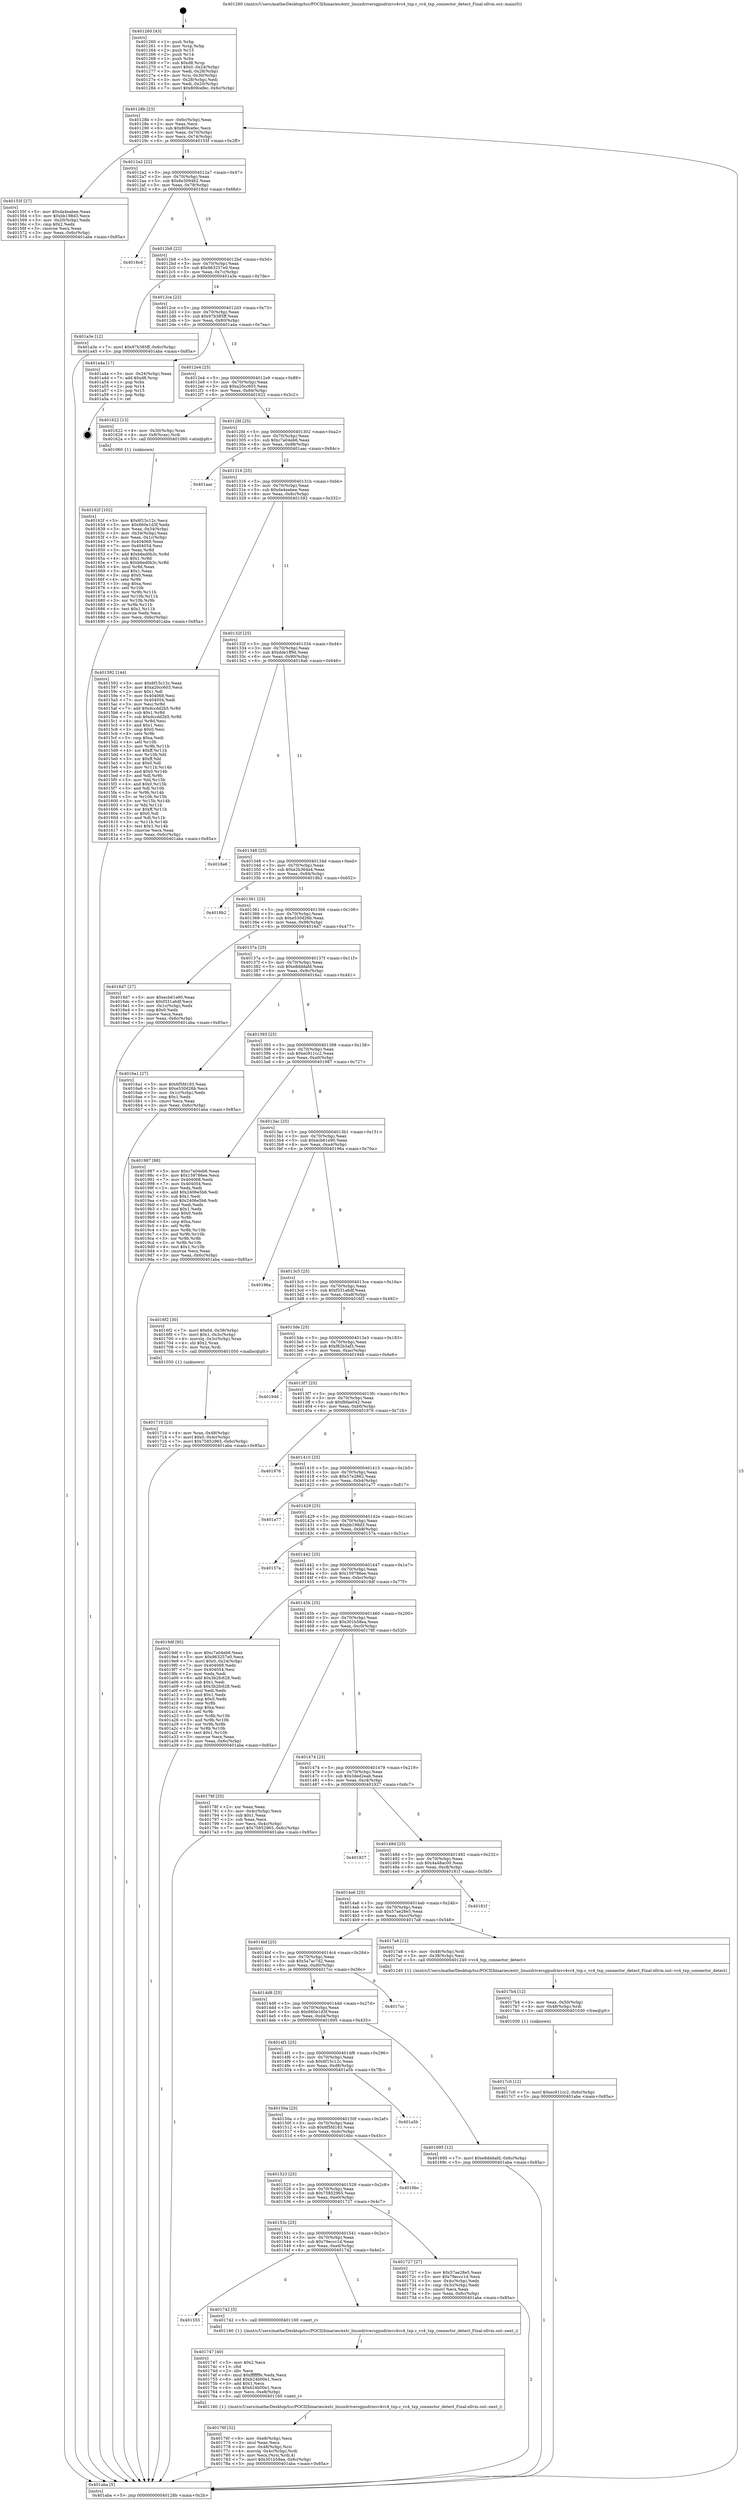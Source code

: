 digraph "0x401260" {
  label = "0x401260 (/mnt/c/Users/mathe/Desktop/tcc/POCII/binaries/extr_linuxdriversgpudrmvc4vc4_txp.c_vc4_txp_connector_detect_Final-ollvm.out::main(0))"
  labelloc = "t"
  node[shape=record]

  Entry [label="",width=0.3,height=0.3,shape=circle,fillcolor=black,style=filled]
  "0x40128b" [label="{
     0x40128b [23]\l
     | [instrs]\l
     &nbsp;&nbsp;0x40128b \<+3\>: mov -0x6c(%rbp),%eax\l
     &nbsp;&nbsp;0x40128e \<+2\>: mov %eax,%ecx\l
     &nbsp;&nbsp;0x401290 \<+6\>: sub $0x809cefec,%ecx\l
     &nbsp;&nbsp;0x401296 \<+3\>: mov %eax,-0x70(%rbp)\l
     &nbsp;&nbsp;0x401299 \<+3\>: mov %ecx,-0x74(%rbp)\l
     &nbsp;&nbsp;0x40129c \<+6\>: je 000000000040155f \<main+0x2ff\>\l
  }"]
  "0x40155f" [label="{
     0x40155f [27]\l
     | [instrs]\l
     &nbsp;&nbsp;0x40155f \<+5\>: mov $0xda4eabee,%eax\l
     &nbsp;&nbsp;0x401564 \<+5\>: mov $0xbb198d3,%ecx\l
     &nbsp;&nbsp;0x401569 \<+3\>: mov -0x20(%rbp),%edx\l
     &nbsp;&nbsp;0x40156c \<+3\>: cmp $0x2,%edx\l
     &nbsp;&nbsp;0x40156f \<+3\>: cmovne %ecx,%eax\l
     &nbsp;&nbsp;0x401572 \<+3\>: mov %eax,-0x6c(%rbp)\l
     &nbsp;&nbsp;0x401575 \<+5\>: jmp 0000000000401aba \<main+0x85a\>\l
  }"]
  "0x4012a2" [label="{
     0x4012a2 [22]\l
     | [instrs]\l
     &nbsp;&nbsp;0x4012a2 \<+5\>: jmp 00000000004012a7 \<main+0x47\>\l
     &nbsp;&nbsp;0x4012a7 \<+3\>: mov -0x70(%rbp),%eax\l
     &nbsp;&nbsp;0x4012aa \<+5\>: sub $0x8e309462,%eax\l
     &nbsp;&nbsp;0x4012af \<+3\>: mov %eax,-0x78(%rbp)\l
     &nbsp;&nbsp;0x4012b2 \<+6\>: je 00000000004018cd \<main+0x66d\>\l
  }"]
  "0x401aba" [label="{
     0x401aba [5]\l
     | [instrs]\l
     &nbsp;&nbsp;0x401aba \<+5\>: jmp 000000000040128b \<main+0x2b\>\l
  }"]
  "0x401260" [label="{
     0x401260 [43]\l
     | [instrs]\l
     &nbsp;&nbsp;0x401260 \<+1\>: push %rbp\l
     &nbsp;&nbsp;0x401261 \<+3\>: mov %rsp,%rbp\l
     &nbsp;&nbsp;0x401264 \<+2\>: push %r15\l
     &nbsp;&nbsp;0x401266 \<+2\>: push %r14\l
     &nbsp;&nbsp;0x401268 \<+1\>: push %rbx\l
     &nbsp;&nbsp;0x401269 \<+7\>: sub $0xd8,%rsp\l
     &nbsp;&nbsp;0x401270 \<+7\>: movl $0x0,-0x24(%rbp)\l
     &nbsp;&nbsp;0x401277 \<+3\>: mov %edi,-0x28(%rbp)\l
     &nbsp;&nbsp;0x40127a \<+4\>: mov %rsi,-0x30(%rbp)\l
     &nbsp;&nbsp;0x40127e \<+3\>: mov -0x28(%rbp),%edi\l
     &nbsp;&nbsp;0x401281 \<+3\>: mov %edi,-0x20(%rbp)\l
     &nbsp;&nbsp;0x401284 \<+7\>: movl $0x809cefec,-0x6c(%rbp)\l
  }"]
  Exit [label="",width=0.3,height=0.3,shape=circle,fillcolor=black,style=filled,peripheries=2]
  "0x4018cd" [label="{
     0x4018cd\l
  }", style=dashed]
  "0x4012b8" [label="{
     0x4012b8 [22]\l
     | [instrs]\l
     &nbsp;&nbsp;0x4012b8 \<+5\>: jmp 00000000004012bd \<main+0x5d\>\l
     &nbsp;&nbsp;0x4012bd \<+3\>: mov -0x70(%rbp),%eax\l
     &nbsp;&nbsp;0x4012c0 \<+5\>: sub $0x963257e0,%eax\l
     &nbsp;&nbsp;0x4012c5 \<+3\>: mov %eax,-0x7c(%rbp)\l
     &nbsp;&nbsp;0x4012c8 \<+6\>: je 0000000000401a3e \<main+0x7de\>\l
  }"]
  "0x4017c0" [label="{
     0x4017c0 [12]\l
     | [instrs]\l
     &nbsp;&nbsp;0x4017c0 \<+7\>: movl $0xec911cc2,-0x6c(%rbp)\l
     &nbsp;&nbsp;0x4017c7 \<+5\>: jmp 0000000000401aba \<main+0x85a\>\l
  }"]
  "0x401a3e" [label="{
     0x401a3e [12]\l
     | [instrs]\l
     &nbsp;&nbsp;0x401a3e \<+7\>: movl $0x97b385ff,-0x6c(%rbp)\l
     &nbsp;&nbsp;0x401a45 \<+5\>: jmp 0000000000401aba \<main+0x85a\>\l
  }"]
  "0x4012ce" [label="{
     0x4012ce [22]\l
     | [instrs]\l
     &nbsp;&nbsp;0x4012ce \<+5\>: jmp 00000000004012d3 \<main+0x73\>\l
     &nbsp;&nbsp;0x4012d3 \<+3\>: mov -0x70(%rbp),%eax\l
     &nbsp;&nbsp;0x4012d6 \<+5\>: sub $0x97b385ff,%eax\l
     &nbsp;&nbsp;0x4012db \<+3\>: mov %eax,-0x80(%rbp)\l
     &nbsp;&nbsp;0x4012de \<+6\>: je 0000000000401a4a \<main+0x7ea\>\l
  }"]
  "0x4017b4" [label="{
     0x4017b4 [12]\l
     | [instrs]\l
     &nbsp;&nbsp;0x4017b4 \<+3\>: mov %eax,-0x50(%rbp)\l
     &nbsp;&nbsp;0x4017b7 \<+4\>: mov -0x48(%rbp),%rdi\l
     &nbsp;&nbsp;0x4017bb \<+5\>: call 0000000000401030 \<free@plt\>\l
     | [calls]\l
     &nbsp;&nbsp;0x401030 \{1\} (unknown)\l
  }"]
  "0x401a4a" [label="{
     0x401a4a [17]\l
     | [instrs]\l
     &nbsp;&nbsp;0x401a4a \<+3\>: mov -0x24(%rbp),%eax\l
     &nbsp;&nbsp;0x401a4d \<+7\>: add $0xd8,%rsp\l
     &nbsp;&nbsp;0x401a54 \<+1\>: pop %rbx\l
     &nbsp;&nbsp;0x401a55 \<+2\>: pop %r14\l
     &nbsp;&nbsp;0x401a57 \<+2\>: pop %r15\l
     &nbsp;&nbsp;0x401a59 \<+1\>: pop %rbp\l
     &nbsp;&nbsp;0x401a5a \<+1\>: ret\l
  }"]
  "0x4012e4" [label="{
     0x4012e4 [25]\l
     | [instrs]\l
     &nbsp;&nbsp;0x4012e4 \<+5\>: jmp 00000000004012e9 \<main+0x89\>\l
     &nbsp;&nbsp;0x4012e9 \<+3\>: mov -0x70(%rbp),%eax\l
     &nbsp;&nbsp;0x4012ec \<+5\>: sub $0xa20cc603,%eax\l
     &nbsp;&nbsp;0x4012f1 \<+6\>: mov %eax,-0x84(%rbp)\l
     &nbsp;&nbsp;0x4012f7 \<+6\>: je 0000000000401622 \<main+0x3c2\>\l
  }"]
  "0x40176f" [label="{
     0x40176f [32]\l
     | [instrs]\l
     &nbsp;&nbsp;0x40176f \<+6\>: mov -0xe8(%rbp),%ecx\l
     &nbsp;&nbsp;0x401775 \<+3\>: imul %eax,%ecx\l
     &nbsp;&nbsp;0x401778 \<+4\>: mov -0x48(%rbp),%rsi\l
     &nbsp;&nbsp;0x40177c \<+4\>: movslq -0x4c(%rbp),%rdi\l
     &nbsp;&nbsp;0x401780 \<+3\>: mov %ecx,(%rsi,%rdi,4)\l
     &nbsp;&nbsp;0x401783 \<+7\>: movl $0x301b58ea,-0x6c(%rbp)\l
     &nbsp;&nbsp;0x40178a \<+5\>: jmp 0000000000401aba \<main+0x85a\>\l
  }"]
  "0x401622" [label="{
     0x401622 [13]\l
     | [instrs]\l
     &nbsp;&nbsp;0x401622 \<+4\>: mov -0x30(%rbp),%rax\l
     &nbsp;&nbsp;0x401626 \<+4\>: mov 0x8(%rax),%rdi\l
     &nbsp;&nbsp;0x40162a \<+5\>: call 0000000000401060 \<atoi@plt\>\l
     | [calls]\l
     &nbsp;&nbsp;0x401060 \{1\} (unknown)\l
  }"]
  "0x4012fd" [label="{
     0x4012fd [25]\l
     | [instrs]\l
     &nbsp;&nbsp;0x4012fd \<+5\>: jmp 0000000000401302 \<main+0xa2\>\l
     &nbsp;&nbsp;0x401302 \<+3\>: mov -0x70(%rbp),%eax\l
     &nbsp;&nbsp;0x401305 \<+5\>: sub $0xc7a04eb6,%eax\l
     &nbsp;&nbsp;0x40130a \<+6\>: mov %eax,-0x88(%rbp)\l
     &nbsp;&nbsp;0x401310 \<+6\>: je 0000000000401aac \<main+0x84c\>\l
  }"]
  "0x401747" [label="{
     0x401747 [40]\l
     | [instrs]\l
     &nbsp;&nbsp;0x401747 \<+5\>: mov $0x2,%ecx\l
     &nbsp;&nbsp;0x40174c \<+1\>: cltd\l
     &nbsp;&nbsp;0x40174d \<+2\>: idiv %ecx\l
     &nbsp;&nbsp;0x40174f \<+6\>: imul $0xfffffffe,%edx,%ecx\l
     &nbsp;&nbsp;0x401755 \<+6\>: add $0xb24b00e1,%ecx\l
     &nbsp;&nbsp;0x40175b \<+3\>: add $0x1,%ecx\l
     &nbsp;&nbsp;0x40175e \<+6\>: sub $0xb24b00e1,%ecx\l
     &nbsp;&nbsp;0x401764 \<+6\>: mov %ecx,-0xe8(%rbp)\l
     &nbsp;&nbsp;0x40176a \<+5\>: call 0000000000401160 \<next_i\>\l
     | [calls]\l
     &nbsp;&nbsp;0x401160 \{1\} (/mnt/c/Users/mathe/Desktop/tcc/POCII/binaries/extr_linuxdriversgpudrmvc4vc4_txp.c_vc4_txp_connector_detect_Final-ollvm.out::next_i)\l
  }"]
  "0x401aac" [label="{
     0x401aac\l
  }", style=dashed]
  "0x401316" [label="{
     0x401316 [25]\l
     | [instrs]\l
     &nbsp;&nbsp;0x401316 \<+5\>: jmp 000000000040131b \<main+0xbb\>\l
     &nbsp;&nbsp;0x40131b \<+3\>: mov -0x70(%rbp),%eax\l
     &nbsp;&nbsp;0x40131e \<+5\>: sub $0xda4eabee,%eax\l
     &nbsp;&nbsp;0x401323 \<+6\>: mov %eax,-0x8c(%rbp)\l
     &nbsp;&nbsp;0x401329 \<+6\>: je 0000000000401592 \<main+0x332\>\l
  }"]
  "0x401555" [label="{
     0x401555\l
  }", style=dashed]
  "0x401592" [label="{
     0x401592 [144]\l
     | [instrs]\l
     &nbsp;&nbsp;0x401592 \<+5\>: mov $0x6f15c12c,%eax\l
     &nbsp;&nbsp;0x401597 \<+5\>: mov $0xa20cc603,%ecx\l
     &nbsp;&nbsp;0x40159c \<+2\>: mov $0x1,%dl\l
     &nbsp;&nbsp;0x40159e \<+7\>: mov 0x404068,%esi\l
     &nbsp;&nbsp;0x4015a5 \<+7\>: mov 0x404054,%edi\l
     &nbsp;&nbsp;0x4015ac \<+3\>: mov %esi,%r8d\l
     &nbsp;&nbsp;0x4015af \<+7\>: add $0xdccdd2b5,%r8d\l
     &nbsp;&nbsp;0x4015b6 \<+4\>: sub $0x1,%r8d\l
     &nbsp;&nbsp;0x4015ba \<+7\>: sub $0xdccdd2b5,%r8d\l
     &nbsp;&nbsp;0x4015c1 \<+4\>: imul %r8d,%esi\l
     &nbsp;&nbsp;0x4015c5 \<+3\>: and $0x1,%esi\l
     &nbsp;&nbsp;0x4015c8 \<+3\>: cmp $0x0,%esi\l
     &nbsp;&nbsp;0x4015cb \<+4\>: sete %r9b\l
     &nbsp;&nbsp;0x4015cf \<+3\>: cmp $0xa,%edi\l
     &nbsp;&nbsp;0x4015d2 \<+4\>: setl %r10b\l
     &nbsp;&nbsp;0x4015d6 \<+3\>: mov %r9b,%r11b\l
     &nbsp;&nbsp;0x4015d9 \<+4\>: xor $0xff,%r11b\l
     &nbsp;&nbsp;0x4015dd \<+3\>: mov %r10b,%bl\l
     &nbsp;&nbsp;0x4015e0 \<+3\>: xor $0xff,%bl\l
     &nbsp;&nbsp;0x4015e3 \<+3\>: xor $0x0,%dl\l
     &nbsp;&nbsp;0x4015e6 \<+3\>: mov %r11b,%r14b\l
     &nbsp;&nbsp;0x4015e9 \<+4\>: and $0x0,%r14b\l
     &nbsp;&nbsp;0x4015ed \<+3\>: and %dl,%r9b\l
     &nbsp;&nbsp;0x4015f0 \<+3\>: mov %bl,%r15b\l
     &nbsp;&nbsp;0x4015f3 \<+4\>: and $0x0,%r15b\l
     &nbsp;&nbsp;0x4015f7 \<+3\>: and %dl,%r10b\l
     &nbsp;&nbsp;0x4015fa \<+3\>: or %r9b,%r14b\l
     &nbsp;&nbsp;0x4015fd \<+3\>: or %r10b,%r15b\l
     &nbsp;&nbsp;0x401600 \<+3\>: xor %r15b,%r14b\l
     &nbsp;&nbsp;0x401603 \<+3\>: or %bl,%r11b\l
     &nbsp;&nbsp;0x401606 \<+4\>: xor $0xff,%r11b\l
     &nbsp;&nbsp;0x40160a \<+3\>: or $0x0,%dl\l
     &nbsp;&nbsp;0x40160d \<+3\>: and %dl,%r11b\l
     &nbsp;&nbsp;0x401610 \<+3\>: or %r11b,%r14b\l
     &nbsp;&nbsp;0x401613 \<+4\>: test $0x1,%r14b\l
     &nbsp;&nbsp;0x401617 \<+3\>: cmovne %ecx,%eax\l
     &nbsp;&nbsp;0x40161a \<+3\>: mov %eax,-0x6c(%rbp)\l
     &nbsp;&nbsp;0x40161d \<+5\>: jmp 0000000000401aba \<main+0x85a\>\l
  }"]
  "0x40132f" [label="{
     0x40132f [25]\l
     | [instrs]\l
     &nbsp;&nbsp;0x40132f \<+5\>: jmp 0000000000401334 \<main+0xd4\>\l
     &nbsp;&nbsp;0x401334 \<+3\>: mov -0x70(%rbp),%eax\l
     &nbsp;&nbsp;0x401337 \<+5\>: sub $0xdde1ff9d,%eax\l
     &nbsp;&nbsp;0x40133c \<+6\>: mov %eax,-0x90(%rbp)\l
     &nbsp;&nbsp;0x401342 \<+6\>: je 00000000004018a6 \<main+0x646\>\l
  }"]
  "0x40162f" [label="{
     0x40162f [102]\l
     | [instrs]\l
     &nbsp;&nbsp;0x40162f \<+5\>: mov $0x6f15c12c,%ecx\l
     &nbsp;&nbsp;0x401634 \<+5\>: mov $0x660e1d3f,%edx\l
     &nbsp;&nbsp;0x401639 \<+3\>: mov %eax,-0x34(%rbp)\l
     &nbsp;&nbsp;0x40163c \<+3\>: mov -0x34(%rbp),%eax\l
     &nbsp;&nbsp;0x40163f \<+3\>: mov %eax,-0x1c(%rbp)\l
     &nbsp;&nbsp;0x401642 \<+7\>: mov 0x404068,%eax\l
     &nbsp;&nbsp;0x401649 \<+7\>: mov 0x404054,%esi\l
     &nbsp;&nbsp;0x401650 \<+3\>: mov %eax,%r8d\l
     &nbsp;&nbsp;0x401653 \<+7\>: add $0xb6ed0b3c,%r8d\l
     &nbsp;&nbsp;0x40165a \<+4\>: sub $0x1,%r8d\l
     &nbsp;&nbsp;0x40165e \<+7\>: sub $0xb6ed0b3c,%r8d\l
     &nbsp;&nbsp;0x401665 \<+4\>: imul %r8d,%eax\l
     &nbsp;&nbsp;0x401669 \<+3\>: and $0x1,%eax\l
     &nbsp;&nbsp;0x40166c \<+3\>: cmp $0x0,%eax\l
     &nbsp;&nbsp;0x40166f \<+4\>: sete %r9b\l
     &nbsp;&nbsp;0x401673 \<+3\>: cmp $0xa,%esi\l
     &nbsp;&nbsp;0x401676 \<+4\>: setl %r10b\l
     &nbsp;&nbsp;0x40167a \<+3\>: mov %r9b,%r11b\l
     &nbsp;&nbsp;0x40167d \<+3\>: and %r10b,%r11b\l
     &nbsp;&nbsp;0x401680 \<+3\>: xor %r10b,%r9b\l
     &nbsp;&nbsp;0x401683 \<+3\>: or %r9b,%r11b\l
     &nbsp;&nbsp;0x401686 \<+4\>: test $0x1,%r11b\l
     &nbsp;&nbsp;0x40168a \<+3\>: cmovne %edx,%ecx\l
     &nbsp;&nbsp;0x40168d \<+3\>: mov %ecx,-0x6c(%rbp)\l
     &nbsp;&nbsp;0x401690 \<+5\>: jmp 0000000000401aba \<main+0x85a\>\l
  }"]
  "0x401742" [label="{
     0x401742 [5]\l
     | [instrs]\l
     &nbsp;&nbsp;0x401742 \<+5\>: call 0000000000401160 \<next_i\>\l
     | [calls]\l
     &nbsp;&nbsp;0x401160 \{1\} (/mnt/c/Users/mathe/Desktop/tcc/POCII/binaries/extr_linuxdriversgpudrmvc4vc4_txp.c_vc4_txp_connector_detect_Final-ollvm.out::next_i)\l
  }"]
  "0x4018a6" [label="{
     0x4018a6\l
  }", style=dashed]
  "0x401348" [label="{
     0x401348 [25]\l
     | [instrs]\l
     &nbsp;&nbsp;0x401348 \<+5\>: jmp 000000000040134d \<main+0xed\>\l
     &nbsp;&nbsp;0x40134d \<+3\>: mov -0x70(%rbp),%eax\l
     &nbsp;&nbsp;0x401350 \<+5\>: sub $0xe2b364a4,%eax\l
     &nbsp;&nbsp;0x401355 \<+6\>: mov %eax,-0x94(%rbp)\l
     &nbsp;&nbsp;0x40135b \<+6\>: je 00000000004018b2 \<main+0x652\>\l
  }"]
  "0x40153c" [label="{
     0x40153c [25]\l
     | [instrs]\l
     &nbsp;&nbsp;0x40153c \<+5\>: jmp 0000000000401541 \<main+0x2e1\>\l
     &nbsp;&nbsp;0x401541 \<+3\>: mov -0x70(%rbp),%eax\l
     &nbsp;&nbsp;0x401544 \<+5\>: sub $0x79eccc1d,%eax\l
     &nbsp;&nbsp;0x401549 \<+6\>: mov %eax,-0xe4(%rbp)\l
     &nbsp;&nbsp;0x40154f \<+6\>: je 0000000000401742 \<main+0x4e2\>\l
  }"]
  "0x4018b2" [label="{
     0x4018b2\l
  }", style=dashed]
  "0x401361" [label="{
     0x401361 [25]\l
     | [instrs]\l
     &nbsp;&nbsp;0x401361 \<+5\>: jmp 0000000000401366 \<main+0x106\>\l
     &nbsp;&nbsp;0x401366 \<+3\>: mov -0x70(%rbp),%eax\l
     &nbsp;&nbsp;0x401369 \<+5\>: sub $0xe530d26b,%eax\l
     &nbsp;&nbsp;0x40136e \<+6\>: mov %eax,-0x98(%rbp)\l
     &nbsp;&nbsp;0x401374 \<+6\>: je 00000000004016d7 \<main+0x477\>\l
  }"]
  "0x401727" [label="{
     0x401727 [27]\l
     | [instrs]\l
     &nbsp;&nbsp;0x401727 \<+5\>: mov $0x57ae28e5,%eax\l
     &nbsp;&nbsp;0x40172c \<+5\>: mov $0x79eccc1d,%ecx\l
     &nbsp;&nbsp;0x401731 \<+3\>: mov -0x4c(%rbp),%edx\l
     &nbsp;&nbsp;0x401734 \<+3\>: cmp -0x3c(%rbp),%edx\l
     &nbsp;&nbsp;0x401737 \<+3\>: cmovl %ecx,%eax\l
     &nbsp;&nbsp;0x40173a \<+3\>: mov %eax,-0x6c(%rbp)\l
     &nbsp;&nbsp;0x40173d \<+5\>: jmp 0000000000401aba \<main+0x85a\>\l
  }"]
  "0x4016d7" [label="{
     0x4016d7 [27]\l
     | [instrs]\l
     &nbsp;&nbsp;0x4016d7 \<+5\>: mov $0xecb61e90,%eax\l
     &nbsp;&nbsp;0x4016dc \<+5\>: mov $0xf331a6df,%ecx\l
     &nbsp;&nbsp;0x4016e1 \<+3\>: mov -0x1c(%rbp),%edx\l
     &nbsp;&nbsp;0x4016e4 \<+3\>: cmp $0x0,%edx\l
     &nbsp;&nbsp;0x4016e7 \<+3\>: cmove %ecx,%eax\l
     &nbsp;&nbsp;0x4016ea \<+3\>: mov %eax,-0x6c(%rbp)\l
     &nbsp;&nbsp;0x4016ed \<+5\>: jmp 0000000000401aba \<main+0x85a\>\l
  }"]
  "0x40137a" [label="{
     0x40137a [25]\l
     | [instrs]\l
     &nbsp;&nbsp;0x40137a \<+5\>: jmp 000000000040137f \<main+0x11f\>\l
     &nbsp;&nbsp;0x40137f \<+3\>: mov -0x70(%rbp),%eax\l
     &nbsp;&nbsp;0x401382 \<+5\>: sub $0xe8dddafd,%eax\l
     &nbsp;&nbsp;0x401387 \<+6\>: mov %eax,-0x9c(%rbp)\l
     &nbsp;&nbsp;0x40138d \<+6\>: je 00000000004016a1 \<main+0x441\>\l
  }"]
  "0x401523" [label="{
     0x401523 [25]\l
     | [instrs]\l
     &nbsp;&nbsp;0x401523 \<+5\>: jmp 0000000000401528 \<main+0x2c8\>\l
     &nbsp;&nbsp;0x401528 \<+3\>: mov -0x70(%rbp),%eax\l
     &nbsp;&nbsp;0x40152b \<+5\>: sub $0x75852965,%eax\l
     &nbsp;&nbsp;0x401530 \<+6\>: mov %eax,-0xe0(%rbp)\l
     &nbsp;&nbsp;0x401536 \<+6\>: je 0000000000401727 \<main+0x4c7\>\l
  }"]
  "0x4016a1" [label="{
     0x4016a1 [27]\l
     | [instrs]\l
     &nbsp;&nbsp;0x4016a1 \<+5\>: mov $0x6f5fd183,%eax\l
     &nbsp;&nbsp;0x4016a6 \<+5\>: mov $0xe530d26b,%ecx\l
     &nbsp;&nbsp;0x4016ab \<+3\>: mov -0x1c(%rbp),%edx\l
     &nbsp;&nbsp;0x4016ae \<+3\>: cmp $0x1,%edx\l
     &nbsp;&nbsp;0x4016b1 \<+3\>: cmovl %ecx,%eax\l
     &nbsp;&nbsp;0x4016b4 \<+3\>: mov %eax,-0x6c(%rbp)\l
     &nbsp;&nbsp;0x4016b7 \<+5\>: jmp 0000000000401aba \<main+0x85a\>\l
  }"]
  "0x401393" [label="{
     0x401393 [25]\l
     | [instrs]\l
     &nbsp;&nbsp;0x401393 \<+5\>: jmp 0000000000401398 \<main+0x138\>\l
     &nbsp;&nbsp;0x401398 \<+3\>: mov -0x70(%rbp),%eax\l
     &nbsp;&nbsp;0x40139b \<+5\>: sub $0xec911cc2,%eax\l
     &nbsp;&nbsp;0x4013a0 \<+6\>: mov %eax,-0xa0(%rbp)\l
     &nbsp;&nbsp;0x4013a6 \<+6\>: je 0000000000401987 \<main+0x727\>\l
  }"]
  "0x4016bc" [label="{
     0x4016bc\l
  }", style=dashed]
  "0x401987" [label="{
     0x401987 [88]\l
     | [instrs]\l
     &nbsp;&nbsp;0x401987 \<+5\>: mov $0xc7a04eb6,%eax\l
     &nbsp;&nbsp;0x40198c \<+5\>: mov $0x159786ee,%ecx\l
     &nbsp;&nbsp;0x401991 \<+7\>: mov 0x404068,%edx\l
     &nbsp;&nbsp;0x401998 \<+7\>: mov 0x404054,%esi\l
     &nbsp;&nbsp;0x40199f \<+2\>: mov %edx,%edi\l
     &nbsp;&nbsp;0x4019a1 \<+6\>: add $0x2406e5b6,%edi\l
     &nbsp;&nbsp;0x4019a7 \<+3\>: sub $0x1,%edi\l
     &nbsp;&nbsp;0x4019aa \<+6\>: sub $0x2406e5b6,%edi\l
     &nbsp;&nbsp;0x4019b0 \<+3\>: imul %edi,%edx\l
     &nbsp;&nbsp;0x4019b3 \<+3\>: and $0x1,%edx\l
     &nbsp;&nbsp;0x4019b6 \<+3\>: cmp $0x0,%edx\l
     &nbsp;&nbsp;0x4019b9 \<+4\>: sete %r8b\l
     &nbsp;&nbsp;0x4019bd \<+3\>: cmp $0xa,%esi\l
     &nbsp;&nbsp;0x4019c0 \<+4\>: setl %r9b\l
     &nbsp;&nbsp;0x4019c4 \<+3\>: mov %r8b,%r10b\l
     &nbsp;&nbsp;0x4019c7 \<+3\>: and %r9b,%r10b\l
     &nbsp;&nbsp;0x4019ca \<+3\>: xor %r9b,%r8b\l
     &nbsp;&nbsp;0x4019cd \<+3\>: or %r8b,%r10b\l
     &nbsp;&nbsp;0x4019d0 \<+4\>: test $0x1,%r10b\l
     &nbsp;&nbsp;0x4019d4 \<+3\>: cmovne %ecx,%eax\l
     &nbsp;&nbsp;0x4019d7 \<+3\>: mov %eax,-0x6c(%rbp)\l
     &nbsp;&nbsp;0x4019da \<+5\>: jmp 0000000000401aba \<main+0x85a\>\l
  }"]
  "0x4013ac" [label="{
     0x4013ac [25]\l
     | [instrs]\l
     &nbsp;&nbsp;0x4013ac \<+5\>: jmp 00000000004013b1 \<main+0x151\>\l
     &nbsp;&nbsp;0x4013b1 \<+3\>: mov -0x70(%rbp),%eax\l
     &nbsp;&nbsp;0x4013b4 \<+5\>: sub $0xecb61e90,%eax\l
     &nbsp;&nbsp;0x4013b9 \<+6\>: mov %eax,-0xa4(%rbp)\l
     &nbsp;&nbsp;0x4013bf \<+6\>: je 000000000040196a \<main+0x70a\>\l
  }"]
  "0x40150a" [label="{
     0x40150a [25]\l
     | [instrs]\l
     &nbsp;&nbsp;0x40150a \<+5\>: jmp 000000000040150f \<main+0x2af\>\l
     &nbsp;&nbsp;0x40150f \<+3\>: mov -0x70(%rbp),%eax\l
     &nbsp;&nbsp;0x401512 \<+5\>: sub $0x6f5fd183,%eax\l
     &nbsp;&nbsp;0x401517 \<+6\>: mov %eax,-0xdc(%rbp)\l
     &nbsp;&nbsp;0x40151d \<+6\>: je 00000000004016bc \<main+0x45c\>\l
  }"]
  "0x40196a" [label="{
     0x40196a\l
  }", style=dashed]
  "0x4013c5" [label="{
     0x4013c5 [25]\l
     | [instrs]\l
     &nbsp;&nbsp;0x4013c5 \<+5\>: jmp 00000000004013ca \<main+0x16a\>\l
     &nbsp;&nbsp;0x4013ca \<+3\>: mov -0x70(%rbp),%eax\l
     &nbsp;&nbsp;0x4013cd \<+5\>: sub $0xf331a6df,%eax\l
     &nbsp;&nbsp;0x4013d2 \<+6\>: mov %eax,-0xa8(%rbp)\l
     &nbsp;&nbsp;0x4013d8 \<+6\>: je 00000000004016f2 \<main+0x492\>\l
  }"]
  "0x401a5b" [label="{
     0x401a5b\l
  }", style=dashed]
  "0x4016f2" [label="{
     0x4016f2 [30]\l
     | [instrs]\l
     &nbsp;&nbsp;0x4016f2 \<+7\>: movl $0x64,-0x38(%rbp)\l
     &nbsp;&nbsp;0x4016f9 \<+7\>: movl $0x1,-0x3c(%rbp)\l
     &nbsp;&nbsp;0x401700 \<+4\>: movslq -0x3c(%rbp),%rax\l
     &nbsp;&nbsp;0x401704 \<+4\>: shl $0x2,%rax\l
     &nbsp;&nbsp;0x401708 \<+3\>: mov %rax,%rdi\l
     &nbsp;&nbsp;0x40170b \<+5\>: call 0000000000401050 \<malloc@plt\>\l
     | [calls]\l
     &nbsp;&nbsp;0x401050 \{1\} (unknown)\l
  }"]
  "0x4013de" [label="{
     0x4013de [25]\l
     | [instrs]\l
     &nbsp;&nbsp;0x4013de \<+5\>: jmp 00000000004013e3 \<main+0x183\>\l
     &nbsp;&nbsp;0x4013e3 \<+3\>: mov -0x70(%rbp),%eax\l
     &nbsp;&nbsp;0x4013e6 \<+5\>: sub $0xf82b3af3,%eax\l
     &nbsp;&nbsp;0x4013eb \<+6\>: mov %eax,-0xac(%rbp)\l
     &nbsp;&nbsp;0x4013f1 \<+6\>: je 0000000000401946 \<main+0x6e6\>\l
  }"]
  "0x401710" [label="{
     0x401710 [23]\l
     | [instrs]\l
     &nbsp;&nbsp;0x401710 \<+4\>: mov %rax,-0x48(%rbp)\l
     &nbsp;&nbsp;0x401714 \<+7\>: movl $0x0,-0x4c(%rbp)\l
     &nbsp;&nbsp;0x40171b \<+7\>: movl $0x75852965,-0x6c(%rbp)\l
     &nbsp;&nbsp;0x401722 \<+5\>: jmp 0000000000401aba \<main+0x85a\>\l
  }"]
  "0x401946" [label="{
     0x401946\l
  }", style=dashed]
  "0x4013f7" [label="{
     0x4013f7 [25]\l
     | [instrs]\l
     &nbsp;&nbsp;0x4013f7 \<+5\>: jmp 00000000004013fc \<main+0x19c\>\l
     &nbsp;&nbsp;0x4013fc \<+3\>: mov -0x70(%rbp),%eax\l
     &nbsp;&nbsp;0x4013ff \<+5\>: sub $0xfbfae042,%eax\l
     &nbsp;&nbsp;0x401404 \<+6\>: mov %eax,-0xb0(%rbp)\l
     &nbsp;&nbsp;0x40140a \<+6\>: je 0000000000401976 \<main+0x716\>\l
  }"]
  "0x4014f1" [label="{
     0x4014f1 [25]\l
     | [instrs]\l
     &nbsp;&nbsp;0x4014f1 \<+5\>: jmp 00000000004014f6 \<main+0x296\>\l
     &nbsp;&nbsp;0x4014f6 \<+3\>: mov -0x70(%rbp),%eax\l
     &nbsp;&nbsp;0x4014f9 \<+5\>: sub $0x6f15c12c,%eax\l
     &nbsp;&nbsp;0x4014fe \<+6\>: mov %eax,-0xd8(%rbp)\l
     &nbsp;&nbsp;0x401504 \<+6\>: je 0000000000401a5b \<main+0x7fb\>\l
  }"]
  "0x401976" [label="{
     0x401976\l
  }", style=dashed]
  "0x401410" [label="{
     0x401410 [25]\l
     | [instrs]\l
     &nbsp;&nbsp;0x401410 \<+5\>: jmp 0000000000401415 \<main+0x1b5\>\l
     &nbsp;&nbsp;0x401415 \<+3\>: mov -0x70(%rbp),%eax\l
     &nbsp;&nbsp;0x401418 \<+5\>: sub $0x57e2862,%eax\l
     &nbsp;&nbsp;0x40141d \<+6\>: mov %eax,-0xb4(%rbp)\l
     &nbsp;&nbsp;0x401423 \<+6\>: je 0000000000401a77 \<main+0x817\>\l
  }"]
  "0x401695" [label="{
     0x401695 [12]\l
     | [instrs]\l
     &nbsp;&nbsp;0x401695 \<+7\>: movl $0xe8dddafd,-0x6c(%rbp)\l
     &nbsp;&nbsp;0x40169c \<+5\>: jmp 0000000000401aba \<main+0x85a\>\l
  }"]
  "0x401a77" [label="{
     0x401a77\l
  }", style=dashed]
  "0x401429" [label="{
     0x401429 [25]\l
     | [instrs]\l
     &nbsp;&nbsp;0x401429 \<+5\>: jmp 000000000040142e \<main+0x1ce\>\l
     &nbsp;&nbsp;0x40142e \<+3\>: mov -0x70(%rbp),%eax\l
     &nbsp;&nbsp;0x401431 \<+5\>: sub $0xbb198d3,%eax\l
     &nbsp;&nbsp;0x401436 \<+6\>: mov %eax,-0xb8(%rbp)\l
     &nbsp;&nbsp;0x40143c \<+6\>: je 000000000040157a \<main+0x31a\>\l
  }"]
  "0x4014d8" [label="{
     0x4014d8 [25]\l
     | [instrs]\l
     &nbsp;&nbsp;0x4014d8 \<+5\>: jmp 00000000004014dd \<main+0x27d\>\l
     &nbsp;&nbsp;0x4014dd \<+3\>: mov -0x70(%rbp),%eax\l
     &nbsp;&nbsp;0x4014e0 \<+5\>: sub $0x660e1d3f,%eax\l
     &nbsp;&nbsp;0x4014e5 \<+6\>: mov %eax,-0xd4(%rbp)\l
     &nbsp;&nbsp;0x4014eb \<+6\>: je 0000000000401695 \<main+0x435\>\l
  }"]
  "0x40157a" [label="{
     0x40157a\l
  }", style=dashed]
  "0x401442" [label="{
     0x401442 [25]\l
     | [instrs]\l
     &nbsp;&nbsp;0x401442 \<+5\>: jmp 0000000000401447 \<main+0x1e7\>\l
     &nbsp;&nbsp;0x401447 \<+3\>: mov -0x70(%rbp),%eax\l
     &nbsp;&nbsp;0x40144a \<+5\>: sub $0x159786ee,%eax\l
     &nbsp;&nbsp;0x40144f \<+6\>: mov %eax,-0xbc(%rbp)\l
     &nbsp;&nbsp;0x401455 \<+6\>: je 00000000004019df \<main+0x77f\>\l
  }"]
  "0x4017cc" [label="{
     0x4017cc\l
  }", style=dashed]
  "0x4019df" [label="{
     0x4019df [95]\l
     | [instrs]\l
     &nbsp;&nbsp;0x4019df \<+5\>: mov $0xc7a04eb6,%eax\l
     &nbsp;&nbsp;0x4019e4 \<+5\>: mov $0x963257e0,%ecx\l
     &nbsp;&nbsp;0x4019e9 \<+7\>: movl $0x0,-0x24(%rbp)\l
     &nbsp;&nbsp;0x4019f0 \<+7\>: mov 0x404068,%edx\l
     &nbsp;&nbsp;0x4019f7 \<+7\>: mov 0x404054,%esi\l
     &nbsp;&nbsp;0x4019fe \<+2\>: mov %edx,%edi\l
     &nbsp;&nbsp;0x401a00 \<+6\>: add $0x3b2fc628,%edi\l
     &nbsp;&nbsp;0x401a06 \<+3\>: sub $0x1,%edi\l
     &nbsp;&nbsp;0x401a09 \<+6\>: sub $0x3b2fc628,%edi\l
     &nbsp;&nbsp;0x401a0f \<+3\>: imul %edi,%edx\l
     &nbsp;&nbsp;0x401a12 \<+3\>: and $0x1,%edx\l
     &nbsp;&nbsp;0x401a15 \<+3\>: cmp $0x0,%edx\l
     &nbsp;&nbsp;0x401a18 \<+4\>: sete %r8b\l
     &nbsp;&nbsp;0x401a1c \<+3\>: cmp $0xa,%esi\l
     &nbsp;&nbsp;0x401a1f \<+4\>: setl %r9b\l
     &nbsp;&nbsp;0x401a23 \<+3\>: mov %r8b,%r10b\l
     &nbsp;&nbsp;0x401a26 \<+3\>: and %r9b,%r10b\l
     &nbsp;&nbsp;0x401a29 \<+3\>: xor %r9b,%r8b\l
     &nbsp;&nbsp;0x401a2c \<+3\>: or %r8b,%r10b\l
     &nbsp;&nbsp;0x401a2f \<+4\>: test $0x1,%r10b\l
     &nbsp;&nbsp;0x401a33 \<+3\>: cmovne %ecx,%eax\l
     &nbsp;&nbsp;0x401a36 \<+3\>: mov %eax,-0x6c(%rbp)\l
     &nbsp;&nbsp;0x401a39 \<+5\>: jmp 0000000000401aba \<main+0x85a\>\l
  }"]
  "0x40145b" [label="{
     0x40145b [25]\l
     | [instrs]\l
     &nbsp;&nbsp;0x40145b \<+5\>: jmp 0000000000401460 \<main+0x200\>\l
     &nbsp;&nbsp;0x401460 \<+3\>: mov -0x70(%rbp),%eax\l
     &nbsp;&nbsp;0x401463 \<+5\>: sub $0x301b58ea,%eax\l
     &nbsp;&nbsp;0x401468 \<+6\>: mov %eax,-0xc0(%rbp)\l
     &nbsp;&nbsp;0x40146e \<+6\>: je 000000000040178f \<main+0x52f\>\l
  }"]
  "0x4014bf" [label="{
     0x4014bf [25]\l
     | [instrs]\l
     &nbsp;&nbsp;0x4014bf \<+5\>: jmp 00000000004014c4 \<main+0x264\>\l
     &nbsp;&nbsp;0x4014c4 \<+3\>: mov -0x70(%rbp),%eax\l
     &nbsp;&nbsp;0x4014c7 \<+5\>: sub $0x5a7ac7d2,%eax\l
     &nbsp;&nbsp;0x4014cc \<+6\>: mov %eax,-0xd0(%rbp)\l
     &nbsp;&nbsp;0x4014d2 \<+6\>: je 00000000004017cc \<main+0x56c\>\l
  }"]
  "0x40178f" [label="{
     0x40178f [25]\l
     | [instrs]\l
     &nbsp;&nbsp;0x40178f \<+2\>: xor %eax,%eax\l
     &nbsp;&nbsp;0x401791 \<+3\>: mov -0x4c(%rbp),%ecx\l
     &nbsp;&nbsp;0x401794 \<+3\>: sub $0x1,%eax\l
     &nbsp;&nbsp;0x401797 \<+2\>: sub %eax,%ecx\l
     &nbsp;&nbsp;0x401799 \<+3\>: mov %ecx,-0x4c(%rbp)\l
     &nbsp;&nbsp;0x40179c \<+7\>: movl $0x75852965,-0x6c(%rbp)\l
     &nbsp;&nbsp;0x4017a3 \<+5\>: jmp 0000000000401aba \<main+0x85a\>\l
  }"]
  "0x401474" [label="{
     0x401474 [25]\l
     | [instrs]\l
     &nbsp;&nbsp;0x401474 \<+5\>: jmp 0000000000401479 \<main+0x219\>\l
     &nbsp;&nbsp;0x401479 \<+3\>: mov -0x70(%rbp),%eax\l
     &nbsp;&nbsp;0x40147c \<+5\>: sub $0x3ded2eab,%eax\l
     &nbsp;&nbsp;0x401481 \<+6\>: mov %eax,-0xc4(%rbp)\l
     &nbsp;&nbsp;0x401487 \<+6\>: je 0000000000401927 \<main+0x6c7\>\l
  }"]
  "0x4017a8" [label="{
     0x4017a8 [12]\l
     | [instrs]\l
     &nbsp;&nbsp;0x4017a8 \<+4\>: mov -0x48(%rbp),%rdi\l
     &nbsp;&nbsp;0x4017ac \<+3\>: mov -0x38(%rbp),%esi\l
     &nbsp;&nbsp;0x4017af \<+5\>: call 0000000000401240 \<vc4_txp_connector_detect\>\l
     | [calls]\l
     &nbsp;&nbsp;0x401240 \{1\} (/mnt/c/Users/mathe/Desktop/tcc/POCII/binaries/extr_linuxdriversgpudrmvc4vc4_txp.c_vc4_txp_connector_detect_Final-ollvm.out::vc4_txp_connector_detect)\l
  }"]
  "0x401927" [label="{
     0x401927\l
  }", style=dashed]
  "0x40148d" [label="{
     0x40148d [25]\l
     | [instrs]\l
     &nbsp;&nbsp;0x40148d \<+5\>: jmp 0000000000401492 \<main+0x232\>\l
     &nbsp;&nbsp;0x401492 \<+3\>: mov -0x70(%rbp),%eax\l
     &nbsp;&nbsp;0x401495 \<+5\>: sub $0x4a48ac00,%eax\l
     &nbsp;&nbsp;0x40149a \<+6\>: mov %eax,-0xc8(%rbp)\l
     &nbsp;&nbsp;0x4014a0 \<+6\>: je 000000000040181f \<main+0x5bf\>\l
  }"]
  "0x4014a6" [label="{
     0x4014a6 [25]\l
     | [instrs]\l
     &nbsp;&nbsp;0x4014a6 \<+5\>: jmp 00000000004014ab \<main+0x24b\>\l
     &nbsp;&nbsp;0x4014ab \<+3\>: mov -0x70(%rbp),%eax\l
     &nbsp;&nbsp;0x4014ae \<+5\>: sub $0x57ae28e5,%eax\l
     &nbsp;&nbsp;0x4014b3 \<+6\>: mov %eax,-0xcc(%rbp)\l
     &nbsp;&nbsp;0x4014b9 \<+6\>: je 00000000004017a8 \<main+0x548\>\l
  }"]
  "0x40181f" [label="{
     0x40181f\l
  }", style=dashed]
  Entry -> "0x401260" [label=" 1"]
  "0x40128b" -> "0x40155f" [label=" 1"]
  "0x40128b" -> "0x4012a2" [label=" 15"]
  "0x40155f" -> "0x401aba" [label=" 1"]
  "0x401260" -> "0x40128b" [label=" 1"]
  "0x401aba" -> "0x40128b" [label=" 15"]
  "0x401a4a" -> Exit [label=" 1"]
  "0x4012a2" -> "0x4018cd" [label=" 0"]
  "0x4012a2" -> "0x4012b8" [label=" 15"]
  "0x401a3e" -> "0x401aba" [label=" 1"]
  "0x4012b8" -> "0x401a3e" [label=" 1"]
  "0x4012b8" -> "0x4012ce" [label=" 14"]
  "0x4019df" -> "0x401aba" [label=" 1"]
  "0x4012ce" -> "0x401a4a" [label=" 1"]
  "0x4012ce" -> "0x4012e4" [label=" 13"]
  "0x401987" -> "0x401aba" [label=" 1"]
  "0x4012e4" -> "0x401622" [label=" 1"]
  "0x4012e4" -> "0x4012fd" [label=" 12"]
  "0x4017c0" -> "0x401aba" [label=" 1"]
  "0x4012fd" -> "0x401aac" [label=" 0"]
  "0x4012fd" -> "0x401316" [label=" 12"]
  "0x4017b4" -> "0x4017c0" [label=" 1"]
  "0x401316" -> "0x401592" [label=" 1"]
  "0x401316" -> "0x40132f" [label=" 11"]
  "0x401592" -> "0x401aba" [label=" 1"]
  "0x401622" -> "0x40162f" [label=" 1"]
  "0x40162f" -> "0x401aba" [label=" 1"]
  "0x4017a8" -> "0x4017b4" [label=" 1"]
  "0x40132f" -> "0x4018a6" [label=" 0"]
  "0x40132f" -> "0x401348" [label=" 11"]
  "0x40178f" -> "0x401aba" [label=" 1"]
  "0x401348" -> "0x4018b2" [label=" 0"]
  "0x401348" -> "0x401361" [label=" 11"]
  "0x401747" -> "0x40176f" [label=" 1"]
  "0x401361" -> "0x4016d7" [label=" 1"]
  "0x401361" -> "0x40137a" [label=" 10"]
  "0x401742" -> "0x401747" [label=" 1"]
  "0x40137a" -> "0x4016a1" [label=" 1"]
  "0x40137a" -> "0x401393" [label=" 9"]
  "0x40153c" -> "0x401742" [label=" 1"]
  "0x401393" -> "0x401987" [label=" 1"]
  "0x401393" -> "0x4013ac" [label=" 8"]
  "0x40176f" -> "0x401aba" [label=" 1"]
  "0x4013ac" -> "0x40196a" [label=" 0"]
  "0x4013ac" -> "0x4013c5" [label=" 8"]
  "0x401523" -> "0x40153c" [label=" 1"]
  "0x4013c5" -> "0x4016f2" [label=" 1"]
  "0x4013c5" -> "0x4013de" [label=" 7"]
  "0x401523" -> "0x401727" [label=" 2"]
  "0x4013de" -> "0x401946" [label=" 0"]
  "0x4013de" -> "0x4013f7" [label=" 7"]
  "0x40150a" -> "0x401523" [label=" 3"]
  "0x4013f7" -> "0x401976" [label=" 0"]
  "0x4013f7" -> "0x401410" [label=" 7"]
  "0x40150a" -> "0x4016bc" [label=" 0"]
  "0x401410" -> "0x401a77" [label=" 0"]
  "0x401410" -> "0x401429" [label=" 7"]
  "0x401727" -> "0x401aba" [label=" 2"]
  "0x401429" -> "0x40157a" [label=" 0"]
  "0x401429" -> "0x401442" [label=" 7"]
  "0x4014f1" -> "0x401a5b" [label=" 0"]
  "0x401442" -> "0x4019df" [label=" 1"]
  "0x401442" -> "0x40145b" [label=" 6"]
  "0x40153c" -> "0x401555" [label=" 0"]
  "0x40145b" -> "0x40178f" [label=" 1"]
  "0x40145b" -> "0x401474" [label=" 5"]
  "0x4016f2" -> "0x401710" [label=" 1"]
  "0x401474" -> "0x401927" [label=" 0"]
  "0x401474" -> "0x40148d" [label=" 5"]
  "0x4016d7" -> "0x401aba" [label=" 1"]
  "0x40148d" -> "0x40181f" [label=" 0"]
  "0x40148d" -> "0x4014a6" [label=" 5"]
  "0x4016a1" -> "0x401aba" [label=" 1"]
  "0x4014a6" -> "0x4017a8" [label=" 1"]
  "0x4014a6" -> "0x4014bf" [label=" 4"]
  "0x401710" -> "0x401aba" [label=" 1"]
  "0x4014bf" -> "0x4017cc" [label=" 0"]
  "0x4014bf" -> "0x4014d8" [label=" 4"]
  "0x4014f1" -> "0x40150a" [label=" 3"]
  "0x4014d8" -> "0x401695" [label=" 1"]
  "0x4014d8" -> "0x4014f1" [label=" 3"]
  "0x401695" -> "0x401aba" [label=" 1"]
}
